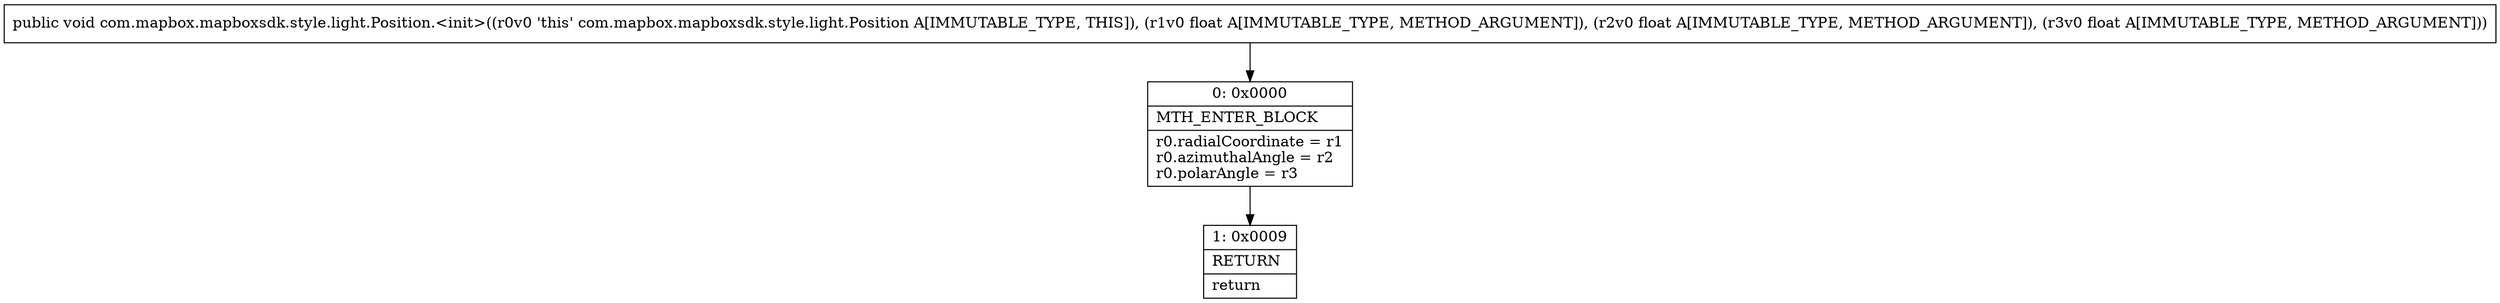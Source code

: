 digraph "CFG forcom.mapbox.mapboxsdk.style.light.Position.\<init\>(FFF)V" {
Node_0 [shape=record,label="{0\:\ 0x0000|MTH_ENTER_BLOCK\l|r0.radialCoordinate = r1\lr0.azimuthalAngle = r2\lr0.polarAngle = r3\l}"];
Node_1 [shape=record,label="{1\:\ 0x0009|RETURN\l|return\l}"];
MethodNode[shape=record,label="{public void com.mapbox.mapboxsdk.style.light.Position.\<init\>((r0v0 'this' com.mapbox.mapboxsdk.style.light.Position A[IMMUTABLE_TYPE, THIS]), (r1v0 float A[IMMUTABLE_TYPE, METHOD_ARGUMENT]), (r2v0 float A[IMMUTABLE_TYPE, METHOD_ARGUMENT]), (r3v0 float A[IMMUTABLE_TYPE, METHOD_ARGUMENT])) }"];
MethodNode -> Node_0;
Node_0 -> Node_1;
}

